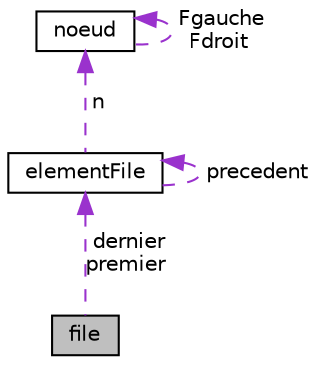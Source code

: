 digraph "file"
{
  edge [fontname="Helvetica",fontsize="10",labelfontname="Helvetica",labelfontsize="10"];
  node [fontname="Helvetica",fontsize="10",shape=record];
  Node1 [label="file",height=0.2,width=0.4,color="black", fillcolor="grey75", style="filled", fontcolor="black"];
  Node2 -> Node1 [dir="back",color="darkorchid3",fontsize="10",style="dashed",label=" dernier\npremier" ,fontname="Helvetica"];
  Node2 [label="elementFile",height=0.2,width=0.4,color="black", fillcolor="white", style="filled",URL="$structelementFile.html"];
  Node2 -> Node2 [dir="back",color="darkorchid3",fontsize="10",style="dashed",label=" precedent" ,fontname="Helvetica"];
  Node3 -> Node2 [dir="back",color="darkorchid3",fontsize="10",style="dashed",label=" n" ,fontname="Helvetica"];
  Node3 [label="noeud",height=0.2,width=0.4,color="black", fillcolor="white", style="filled",URL="$structnoeud.html"];
  Node3 -> Node3 [dir="back",color="darkorchid3",fontsize="10",style="dashed",label=" Fgauche\nFdroit" ,fontname="Helvetica"];
}
